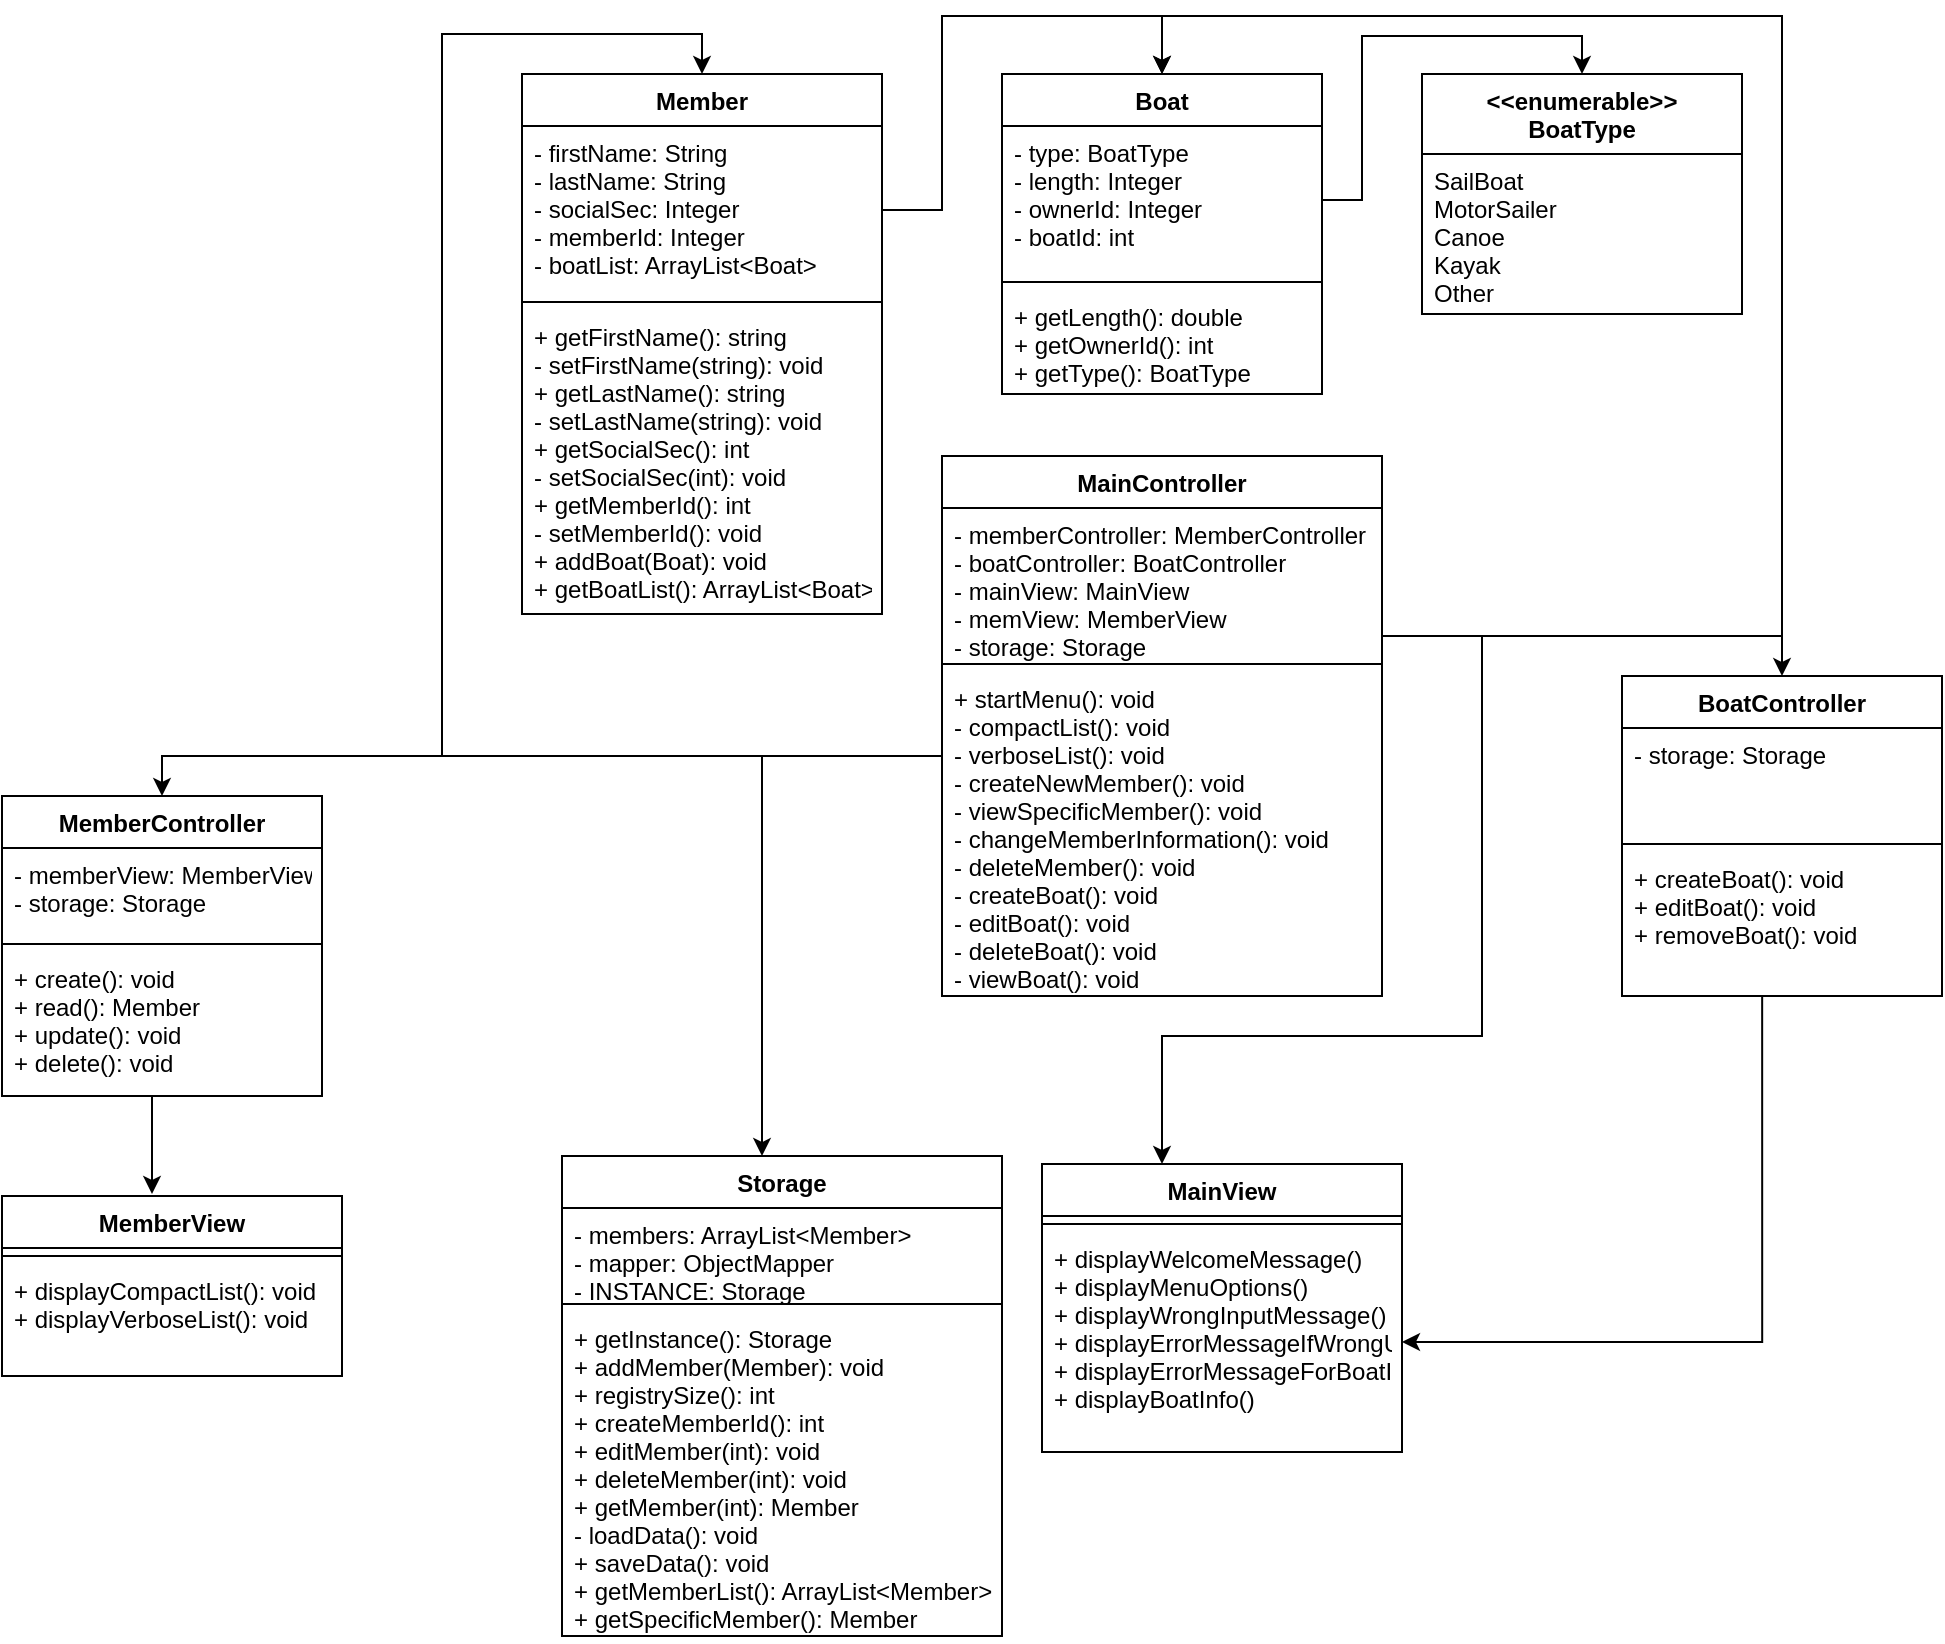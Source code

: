 <mxfile version="13.7.5" type="device"><diagram id="E0al-_SLaSB21Yiy3-IE" name="Page-1"><mxGraphModel dx="1310" dy="803" grid="1" gridSize="10" guides="1" tooltips="1" connect="1" arrows="1" fold="1" page="1" pageScale="1" pageWidth="1169" pageHeight="1654" math="0" shadow="0"><root><mxCell id="0"/><mxCell id="1" parent="0"/><mxCell id="XgjsX5TUj0n8jV4mLvhf-46" style="edgeStyle=orthogonalEdgeStyle;rounded=0;orthogonalLoop=1;jettySize=auto;html=1;entryX=1;entryY=0.5;entryDx=0;entryDy=0;exitX=0.438;exitY=1;exitDx=0;exitDy=0;exitPerimeter=0;" parent="1" source="XgjsX5TUj0n8jV4mLvhf-24" target="XgjsX5TUj0n8jV4mLvhf-36" edge="1"><mxGeometry relative="1" as="geometry"><Array as="points"><mxPoint x="910" y="673"/></Array><mxPoint x="910" y="520" as="sourcePoint"/><mxPoint x="910" y="570" as="targetPoint"/></mxGeometry></mxCell><mxCell id="XgjsX5TUj0n8jV4mLvhf-48" style="edgeStyle=orthogonalEdgeStyle;rounded=0;orthogonalLoop=1;jettySize=auto;html=1;exitX=1;exitY=0.5;exitDx=0;exitDy=0;entryX=0.5;entryY=0;entryDx=0;entryDy=0;" parent="1" source="XgjsX5TUj0n8jV4mLvhf-2" target="XgjsX5TUj0n8jV4mLvhf-41" edge="1"><mxGeometry relative="1" as="geometry"><Array as="points"><mxPoint x="710" y="102"/><mxPoint x="710" y="20"/><mxPoint x="820" y="20"/></Array></mxGeometry></mxCell><mxCell id="XgjsX5TUj0n8jV4mLvhf-49" style="edgeStyle=orthogonalEdgeStyle;rounded=0;orthogonalLoop=1;jettySize=auto;html=1;exitX=1;exitY=0.5;exitDx=0;exitDy=0;" parent="1" source="XgjsX5TUj0n8jV4mLvhf-18" target="XgjsX5TUj0n8jV4mLvhf-33" edge="1"><mxGeometry relative="1" as="geometry"><Array as="points"><mxPoint x="720" y="320"/><mxPoint x="770" y="320"/><mxPoint x="770" y="520"/><mxPoint x="610" y="520"/></Array></mxGeometry></mxCell><mxCell id="XgjsX5TUj0n8jV4mLvhf-50" style="edgeStyle=orthogonalEdgeStyle;rounded=0;orthogonalLoop=1;jettySize=auto;html=1;exitX=1;exitY=0.5;exitDx=0;exitDy=0;entryX=0.5;entryY=0;entryDx=0;entryDy=0;" parent="1" source="XgjsX5TUj0n8jV4mLvhf-18" target="XgjsX5TUj0n8jV4mLvhf-21" edge="1"><mxGeometry relative="1" as="geometry"><Array as="points"><mxPoint x="720" y="320"/><mxPoint x="920" y="320"/></Array></mxGeometry></mxCell><mxCell id="XgjsX5TUj0n8jV4mLvhf-51" style="edgeStyle=orthogonalEdgeStyle;rounded=0;orthogonalLoop=1;jettySize=auto;html=1;exitX=0;exitY=0.5;exitDx=0;exitDy=0;entryX=0.5;entryY=0;entryDx=0;entryDy=0;" parent="1" source="XgjsX5TUj0n8jV4mLvhf-18" target="XgjsX5TUj0n8jV4mLvhf-25" edge="1"><mxGeometry relative="1" as="geometry"><Array as="points"><mxPoint x="500" y="380"/><mxPoint x="110" y="380"/></Array></mxGeometry></mxCell><mxCell id="XgjsX5TUj0n8jV4mLvhf-52" style="edgeStyle=orthogonalEdgeStyle;rounded=0;orthogonalLoop=1;jettySize=auto;html=1;entryX=0.447;entryY=-0.011;entryDx=0;entryDy=0;entryPerimeter=0;" parent="1" target="XgjsX5TUj0n8jV4mLvhf-37" edge="1"><mxGeometry relative="1" as="geometry"><mxPoint x="310" y="560" as="targetPoint"/><Array as="points"><mxPoint x="105" y="550"/></Array><mxPoint x="95" y="550" as="sourcePoint"/></mxGeometry></mxCell><mxCell id="XgjsX5TUj0n8jV4mLvhf-54" style="edgeStyle=orthogonalEdgeStyle;rounded=0;orthogonalLoop=1;jettySize=auto;html=1;exitX=1;exitY=0.5;exitDx=0;exitDy=0;entryX=0.5;entryY=0;entryDx=0;entryDy=0;" parent="1" source="XgjsX5TUj0n8jV4mLvhf-6" target="XgjsX5TUj0n8jV4mLvhf-1" edge="1"><mxGeometry relative="1" as="geometry"><mxPoint x="520" y="10" as="targetPoint"/><Array as="points"><mxPoint x="500" y="107"/><mxPoint x="500" y="10"/><mxPoint x="610" y="10"/></Array></mxGeometry></mxCell><mxCell id="XgjsX5TUj0n8jV4mLvhf-55" style="edgeStyle=orthogonalEdgeStyle;rounded=0;orthogonalLoop=1;jettySize=auto;html=1;exitX=0;exitY=0.5;exitDx=0;exitDy=0;entryX=0.5;entryY=0;entryDx=0;entryDy=0;" parent="1" source="XgjsX5TUj0n8jV4mLvhf-18" target="XgjsX5TUj0n8jV4mLvhf-5" edge="1"><mxGeometry relative="1" as="geometry"><Array as="points"><mxPoint x="500" y="380"/><mxPoint x="250" y="380"/><mxPoint x="250" y="19"/><mxPoint x="380" y="19"/></Array></mxGeometry></mxCell><mxCell id="XgjsX5TUj0n8jV4mLvhf-5" value="Member" style="swimlane;fontStyle=1;align=center;verticalAlign=top;childLayout=stackLayout;horizontal=1;startSize=26;horizontalStack=0;resizeParent=1;resizeParentMax=0;resizeLast=0;collapsible=1;marginBottom=0;" parent="1" vertex="1"><mxGeometry x="290" y="39" width="180" height="270" as="geometry"/></mxCell><mxCell id="XgjsX5TUj0n8jV4mLvhf-6" value="- firstName: String&#10;- lastName: String&#10;- socialSec: Integer&#10;- memberId: Integer&#10;- boatList: ArrayList&lt;Boat&gt;" style="text;strokeColor=none;fillColor=none;align=left;verticalAlign=top;spacingLeft=4;spacingRight=4;overflow=hidden;rotatable=0;points=[[0,0.5],[1,0.5]];portConstraint=eastwest;" parent="XgjsX5TUj0n8jV4mLvhf-5" vertex="1"><mxGeometry y="26" width="180" height="84" as="geometry"/></mxCell><mxCell id="XgjsX5TUj0n8jV4mLvhf-7" value="" style="line;strokeWidth=1;fillColor=none;align=left;verticalAlign=middle;spacingTop=-1;spacingLeft=3;spacingRight=3;rotatable=0;labelPosition=right;points=[];portConstraint=eastwest;" parent="XgjsX5TUj0n8jV4mLvhf-5" vertex="1"><mxGeometry y="110" width="180" height="8" as="geometry"/></mxCell><mxCell id="XgjsX5TUj0n8jV4mLvhf-8" value="+ getFirstName(): string&#10;- setFirstName(string): void&#10;+ getLastName(): string&#10;- setLastName(string): void&#10;+ getSocialSec(): int&#10;- setSocialSec(int): void&#10;+ getMemberId(): int&#10;- setMemberId(): void&#10;+ addBoat(Boat): void&#10;+ getBoatList(): ArrayList&lt;Boat&gt;" style="text;strokeColor=none;fillColor=none;align=left;verticalAlign=top;spacingLeft=4;spacingRight=4;overflow=hidden;rotatable=0;points=[[0,0.5],[1,0.5]];portConstraint=eastwest;" parent="XgjsX5TUj0n8jV4mLvhf-5" vertex="1"><mxGeometry y="118" width="180" height="152" as="geometry"/></mxCell><mxCell id="XgjsX5TUj0n8jV4mLvhf-21" value="BoatController" style="swimlane;fontStyle=1;align=center;verticalAlign=top;childLayout=stackLayout;horizontal=1;startSize=26;horizontalStack=0;resizeParent=1;resizeParentMax=0;resizeLast=0;collapsible=1;marginBottom=0;" parent="1" vertex="1"><mxGeometry x="840" y="340" width="160" height="160" as="geometry"/></mxCell><mxCell id="XgjsX5TUj0n8jV4mLvhf-22" value="- storage: Storage" style="text;strokeColor=none;fillColor=none;align=left;verticalAlign=top;spacingLeft=4;spacingRight=4;overflow=hidden;rotatable=0;points=[[0,0.5],[1,0.5]];portConstraint=eastwest;" parent="XgjsX5TUj0n8jV4mLvhf-21" vertex="1"><mxGeometry y="26" width="160" height="54" as="geometry"/></mxCell><mxCell id="XgjsX5TUj0n8jV4mLvhf-23" value="" style="line;strokeWidth=1;fillColor=none;align=left;verticalAlign=middle;spacingTop=-1;spacingLeft=3;spacingRight=3;rotatable=0;labelPosition=right;points=[];portConstraint=eastwest;" parent="XgjsX5TUj0n8jV4mLvhf-21" vertex="1"><mxGeometry y="80" width="160" height="8" as="geometry"/></mxCell><mxCell id="XgjsX5TUj0n8jV4mLvhf-24" value="+ createBoat(): void&#10;+ editBoat(): void&#10;+ removeBoat(): void" style="text;strokeColor=none;fillColor=none;align=left;verticalAlign=top;spacingLeft=4;spacingRight=4;overflow=hidden;rotatable=0;points=[[0,0.5],[1,0.5]];portConstraint=eastwest;" parent="XgjsX5TUj0n8jV4mLvhf-21" vertex="1"><mxGeometry y="88" width="160" height="72" as="geometry"/></mxCell><mxCell id="XgjsX5TUj0n8jV4mLvhf-1" value="Boat" style="swimlane;fontStyle=1;align=center;verticalAlign=top;childLayout=stackLayout;horizontal=1;startSize=26;horizontalStack=0;resizeParent=1;resizeParentMax=0;resizeLast=0;collapsible=1;marginBottom=0;" parent="1" vertex="1"><mxGeometry x="530" y="39" width="160" height="160" as="geometry"/></mxCell><mxCell id="XgjsX5TUj0n8jV4mLvhf-2" value="- type: BoatType&#10;- length: Integer&#10;- ownerId: Integer&#10;- boatId: int" style="text;strokeColor=none;fillColor=none;align=left;verticalAlign=top;spacingLeft=4;spacingRight=4;overflow=hidden;rotatable=0;points=[[0,0.5],[1,0.5]];portConstraint=eastwest;" parent="XgjsX5TUj0n8jV4mLvhf-1" vertex="1"><mxGeometry y="26" width="160" height="74" as="geometry"/></mxCell><mxCell id="XgjsX5TUj0n8jV4mLvhf-3" value="" style="line;strokeWidth=1;fillColor=none;align=left;verticalAlign=middle;spacingTop=-1;spacingLeft=3;spacingRight=3;rotatable=0;labelPosition=right;points=[];portConstraint=eastwest;" parent="XgjsX5TUj0n8jV4mLvhf-1" vertex="1"><mxGeometry y="100" width="160" height="8" as="geometry"/></mxCell><mxCell id="XgjsX5TUj0n8jV4mLvhf-4" value="+ getLength(): double&#10;+ getOwnerId(): int&#10;+ getType(): BoatType" style="text;strokeColor=none;fillColor=none;align=left;verticalAlign=top;spacingLeft=4;spacingRight=4;overflow=hidden;rotatable=0;points=[[0,0.5],[1,0.5]];portConstraint=eastwest;" parent="XgjsX5TUj0n8jV4mLvhf-1" vertex="1"><mxGeometry y="108" width="160" height="52" as="geometry"/></mxCell><mxCell id="XgjsX5TUj0n8jV4mLvhf-41" value="&lt;&lt;enumerable&gt;&gt;&#10;BoatType" style="swimlane;fontStyle=1;align=center;verticalAlign=top;childLayout=stackLayout;horizontal=1;startSize=40;horizontalStack=0;resizeParent=1;resizeParentMax=0;resizeLast=0;collapsible=1;marginBottom=0;" parent="1" vertex="1"><mxGeometry x="740" y="39" width="160" height="120" as="geometry"/></mxCell><mxCell id="XgjsX5TUj0n8jV4mLvhf-42" value="SailBoat&#10;MotorSailer&#10;Canoe&#10;Kayak&#10;Other" style="text;strokeColor=none;fillColor=none;align=left;verticalAlign=top;spacingLeft=4;spacingRight=4;overflow=hidden;rotatable=0;points=[[0,0.5],[1,0.5]];portConstraint=eastwest;" parent="XgjsX5TUj0n8jV4mLvhf-41" vertex="1"><mxGeometry y="40" width="160" height="80" as="geometry"/></mxCell><mxCell id="XgjsX5TUj0n8jV4mLvhf-57" style="edgeStyle=orthogonalEdgeStyle;rounded=0;orthogonalLoop=1;jettySize=auto;html=1;exitX=1;exitY=0.5;exitDx=0;exitDy=0;entryX=0.5;entryY=0;entryDx=0;entryDy=0;" parent="1" source="XgjsX5TUj0n8jV4mLvhf-18" target="XgjsX5TUj0n8jV4mLvhf-1" edge="1"><mxGeometry relative="1" as="geometry"><Array as="points"><mxPoint x="720" y="320"/><mxPoint x="920" y="320"/><mxPoint x="920" y="10"/><mxPoint x="610" y="10"/></Array></mxGeometry></mxCell><mxCell id="XgjsX5TUj0n8jV4mLvhf-58" style="edgeStyle=orthogonalEdgeStyle;rounded=0;orthogonalLoop=1;jettySize=auto;html=1;exitX=0;exitY=0.5;exitDx=0;exitDy=0;" parent="1" source="XgjsX5TUj0n8jV4mLvhf-18" target="XgjsX5TUj0n8jV4mLvhf-13" edge="1"><mxGeometry relative="1" as="geometry"><Array as="points"><mxPoint x="500" y="380"/><mxPoint x="410" y="380"/></Array></mxGeometry></mxCell><mxCell id="XgjsX5TUj0n8jV4mLvhf-13" value="Storage" style="swimlane;fontStyle=1;align=center;verticalAlign=top;childLayout=stackLayout;horizontal=1;startSize=26;horizontalStack=0;resizeParent=1;resizeParentMax=0;resizeLast=0;collapsible=1;marginBottom=0;" parent="1" vertex="1"><mxGeometry x="310" y="580" width="220" height="240" as="geometry"/></mxCell><mxCell id="XgjsX5TUj0n8jV4mLvhf-14" value="- members: ArrayList&lt;Member&gt;&#10;- mapper: ObjectMapper&#10;- INSTANCE: Storage" style="text;strokeColor=none;fillColor=none;align=left;verticalAlign=top;spacingLeft=4;spacingRight=4;overflow=hidden;rotatable=0;points=[[0,0.5],[1,0.5]];portConstraint=eastwest;" parent="XgjsX5TUj0n8jV4mLvhf-13" vertex="1"><mxGeometry y="26" width="220" height="44" as="geometry"/></mxCell><mxCell id="XgjsX5TUj0n8jV4mLvhf-15" value="" style="line;strokeWidth=1;fillColor=none;align=left;verticalAlign=middle;spacingTop=-1;spacingLeft=3;spacingRight=3;rotatable=0;labelPosition=right;points=[];portConstraint=eastwest;" parent="XgjsX5TUj0n8jV4mLvhf-13" vertex="1"><mxGeometry y="70" width="220" height="8" as="geometry"/></mxCell><mxCell id="XgjsX5TUj0n8jV4mLvhf-16" value="+ getInstance(): Storage&#10;+ addMember(Member): void&#10;+ registrySize(): int&#10;+ createMemberId(): int&#10;+ editMember(int): void&#10;+ deleteMember(int): void&#10;+ getMember(int): Member&#10;- loadData(): void&#10;+ saveData(): void&#10;+ getMemberList(): ArrayList&lt;Member&gt;&#10;+ getSpecificMember(): Member" style="text;strokeColor=none;fillColor=none;align=left;verticalAlign=top;spacingLeft=4;spacingRight=4;overflow=hidden;rotatable=0;points=[[0,0.5],[1,0.5]];portConstraint=eastwest;" parent="XgjsX5TUj0n8jV4mLvhf-13" vertex="1"><mxGeometry y="78" width="220" height="162" as="geometry"/></mxCell><mxCell id="XgjsX5TUj0n8jV4mLvhf-33" value="MainView" style="swimlane;fontStyle=1;align=center;verticalAlign=top;childLayout=stackLayout;horizontal=1;startSize=26;horizontalStack=0;resizeParent=1;resizeParentMax=0;resizeLast=0;collapsible=1;marginBottom=0;" parent="1" vertex="1"><mxGeometry x="550" y="584" width="180" height="144" as="geometry"/></mxCell><mxCell id="XgjsX5TUj0n8jV4mLvhf-35" value="" style="line;strokeWidth=1;fillColor=none;align=left;verticalAlign=middle;spacingTop=-1;spacingLeft=3;spacingRight=3;rotatable=0;labelPosition=right;points=[];portConstraint=eastwest;" parent="XgjsX5TUj0n8jV4mLvhf-33" vertex="1"><mxGeometry y="26" width="180" height="8" as="geometry"/></mxCell><mxCell id="XgjsX5TUj0n8jV4mLvhf-36" value="+ displayWelcomeMessage()&#10;+ displayMenuOptions()&#10;+ displayWrongInputMessage()&#10;+ displayErrorMessageIfWrongUser()&#10;+ displayErrorMessageForBoatID()&#10;+ displayBoatInfo()" style="text;strokeColor=none;fillColor=none;align=left;verticalAlign=top;spacingLeft=4;spacingRight=4;overflow=hidden;rotatable=0;points=[[0,0.5],[1,0.5]];portConstraint=eastwest;" parent="XgjsX5TUj0n8jV4mLvhf-33" vertex="1"><mxGeometry y="34" width="180" height="110" as="geometry"/></mxCell><mxCell id="XgjsX5TUj0n8jV4mLvhf-17" value="MainController" style="swimlane;fontStyle=1;align=center;verticalAlign=top;childLayout=stackLayout;horizontal=1;startSize=26;horizontalStack=0;resizeParent=1;resizeParentMax=0;resizeLast=0;collapsible=1;marginBottom=0;" parent="1" vertex="1"><mxGeometry x="500" y="230" width="220" height="270" as="geometry"/></mxCell><mxCell id="XgjsX5TUj0n8jV4mLvhf-18" value="- memberController: MemberController&#10;- boatController: BoatController&#10;- mainView: MainView&#10;- memView: MemberView&#10;- storage: Storage" style="text;strokeColor=none;fillColor=none;align=left;verticalAlign=top;spacingLeft=4;spacingRight=4;overflow=hidden;rotatable=0;points=[[0,0.5],[1,0.5]];portConstraint=eastwest;" parent="XgjsX5TUj0n8jV4mLvhf-17" vertex="1"><mxGeometry y="26" width="220" height="74" as="geometry"/></mxCell><mxCell id="XgjsX5TUj0n8jV4mLvhf-19" value="" style="line;strokeWidth=1;fillColor=none;align=left;verticalAlign=middle;spacingTop=-1;spacingLeft=3;spacingRight=3;rotatable=0;labelPosition=right;points=[];portConstraint=eastwest;" parent="XgjsX5TUj0n8jV4mLvhf-17" vertex="1"><mxGeometry y="100" width="220" height="8" as="geometry"/></mxCell><mxCell id="XgjsX5TUj0n8jV4mLvhf-20" value="+ startMenu(): void&#10;- compactList(): void&#10;- verboseList(): void&#10;- createNewMember(): void&#10;- viewSpecificMember(): void&#10;- changeMemberInformation(): void&#10;- deleteMember(): void&#10;- createBoat(): void&#10;- editBoat(): void&#10;- deleteBoat(): void&#10;- viewBoat(): void" style="text;strokeColor=none;fillColor=none;align=left;verticalAlign=top;spacingLeft=4;spacingRight=4;overflow=hidden;rotatable=0;points=[[0,0.5],[1,0.5]];portConstraint=eastwest;" parent="XgjsX5TUj0n8jV4mLvhf-17" vertex="1"><mxGeometry y="108" width="220" height="162" as="geometry"/></mxCell><mxCell id="XgjsX5TUj0n8jV4mLvhf-25" value="MemberController" style="swimlane;fontStyle=1;align=center;verticalAlign=top;childLayout=stackLayout;horizontal=1;startSize=26;horizontalStack=0;resizeParent=1;resizeParentMax=0;resizeLast=0;collapsible=1;marginBottom=0;" parent="1" vertex="1"><mxGeometry x="30" y="400" width="160" height="150" as="geometry"/></mxCell><mxCell id="XgjsX5TUj0n8jV4mLvhf-26" value="- memberView: MemberView&#10;- storage: Storage" style="text;strokeColor=none;fillColor=none;align=left;verticalAlign=top;spacingLeft=4;spacingRight=4;overflow=hidden;rotatable=0;points=[[0,0.5],[1,0.5]];portConstraint=eastwest;" parent="XgjsX5TUj0n8jV4mLvhf-25" vertex="1"><mxGeometry y="26" width="160" height="44" as="geometry"/></mxCell><mxCell id="XgjsX5TUj0n8jV4mLvhf-27" value="" style="line;strokeWidth=1;fillColor=none;align=left;verticalAlign=middle;spacingTop=-1;spacingLeft=3;spacingRight=3;rotatable=0;labelPosition=right;points=[];portConstraint=eastwest;" parent="XgjsX5TUj0n8jV4mLvhf-25" vertex="1"><mxGeometry y="70" width="160" height="8" as="geometry"/></mxCell><mxCell id="XgjsX5TUj0n8jV4mLvhf-28" value="+ create(): void&#10;+ read(): Member&#10;+ update(): void&#10;+ delete(): void" style="text;strokeColor=none;fillColor=none;align=left;verticalAlign=top;spacingLeft=4;spacingRight=4;overflow=hidden;rotatable=0;points=[[0,0.5],[1,0.5]];portConstraint=eastwest;" parent="XgjsX5TUj0n8jV4mLvhf-25" vertex="1"><mxGeometry y="78" width="160" height="72" as="geometry"/></mxCell><mxCell id="XgjsX5TUj0n8jV4mLvhf-37" value="MemberView" style="swimlane;fontStyle=1;align=center;verticalAlign=top;childLayout=stackLayout;horizontal=1;startSize=26;horizontalStack=0;resizeParent=1;resizeParentMax=0;resizeLast=0;collapsible=1;marginBottom=0;" parent="1" vertex="1"><mxGeometry x="30" y="600" width="170" height="90" as="geometry"/></mxCell><mxCell id="XgjsX5TUj0n8jV4mLvhf-39" value="" style="line;strokeWidth=1;fillColor=none;align=left;verticalAlign=middle;spacingTop=-1;spacingLeft=3;spacingRight=3;rotatable=0;labelPosition=right;points=[];portConstraint=eastwest;" parent="XgjsX5TUj0n8jV4mLvhf-37" vertex="1"><mxGeometry y="26" width="170" height="8" as="geometry"/></mxCell><mxCell id="XgjsX5TUj0n8jV4mLvhf-40" value="+ displayCompactList(): void&#10;+ displayVerboseList(): void&#10;" style="text;strokeColor=none;fillColor=none;align=left;verticalAlign=top;spacingLeft=4;spacingRight=4;overflow=hidden;rotatable=0;points=[[0,0.5],[1,0.5]];portConstraint=eastwest;" parent="XgjsX5TUj0n8jV4mLvhf-37" vertex="1"><mxGeometry y="34" width="170" height="56" as="geometry"/></mxCell></root></mxGraphModel></diagram></mxfile>